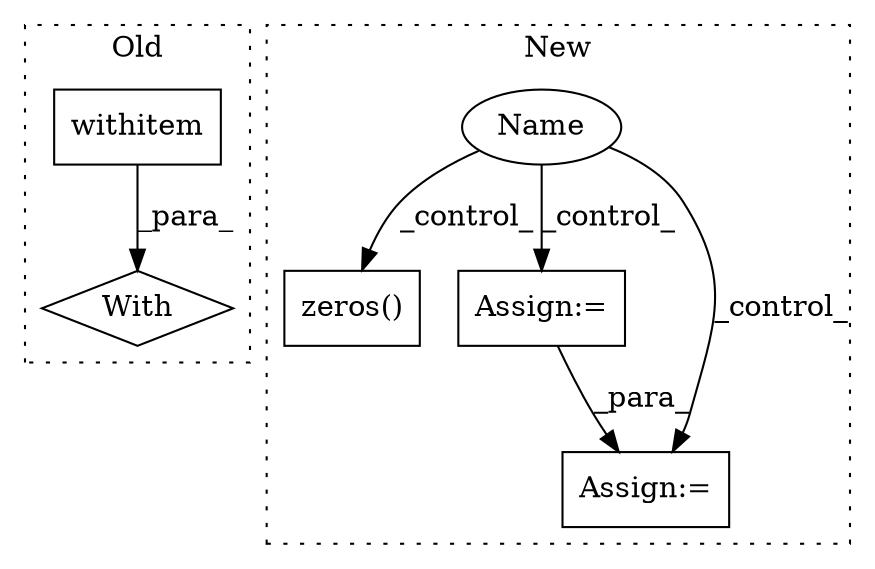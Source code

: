 digraph G {
subgraph cluster0 {
1 [label="With" a="39" s="3759,3769" l="5,24" shape="diamond"];
5 [label="withitem" a="49" s="3764" l="5" shape="box"];
label = "Old";
style="dotted";
}
subgraph cluster1 {
2 [label="zeros()" a="75" s="3326,3352" l="12,1" shape="box"];
3 [label="Name" a="87" s="3178" l="15" shape="ellipse"];
4 [label="Assign:=" a="68" s="3259" l="3" shape="box"];
6 [label="Assign:=" a="68" s="3465" l="3" shape="box"];
label = "New";
style="dotted";
}
3 -> 6 [label="_control_"];
3 -> 4 [label="_control_"];
3 -> 2 [label="_control_"];
4 -> 6 [label="_para_"];
5 -> 1 [label="_para_"];
}